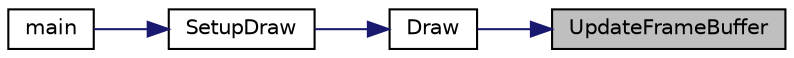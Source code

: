 digraph "UpdateFrameBuffer"
{
 // LATEX_PDF_SIZE
  edge [fontname="Helvetica",fontsize="10",labelfontname="Helvetica",labelfontsize="10"];
  node [fontname="Helvetica",fontsize="10",shape=record];
  rankdir="RL";
  Node1 [label="UpdateFrameBuffer",height=0.2,width=0.4,color="black", fillcolor="grey75", style="filled", fontcolor="black",tooltip=" "];
  Node1 -> Node2 [dir="back",color="midnightblue",fontsize="10",style="solid",fontname="Helvetica"];
  Node2 [label="Draw",height=0.2,width=0.4,color="black", fillcolor="white", style="filled",URL="$_main_8cpp.html#ae39baa177eafe9cad35d363fc683d77f",tooltip=" "];
  Node2 -> Node3 [dir="back",color="midnightblue",fontsize="10",style="solid",fontname="Helvetica"];
  Node3 [label="SetupDraw",height=0.2,width=0.4,color="black", fillcolor="white", style="filled",URL="$_main_8cpp.html#ae5ae3e850d0bea8222d700379b64c074",tooltip=" "];
  Node3 -> Node4 [dir="back",color="midnightblue",fontsize="10",style="solid",fontname="Helvetica"];
  Node4 [label="main",height=0.2,width=0.4,color="black", fillcolor="white", style="filled",URL="$_main_8cpp.html#a3c04138a5bfe5d72780bb7e82a18e627",tooltip=" "];
}

